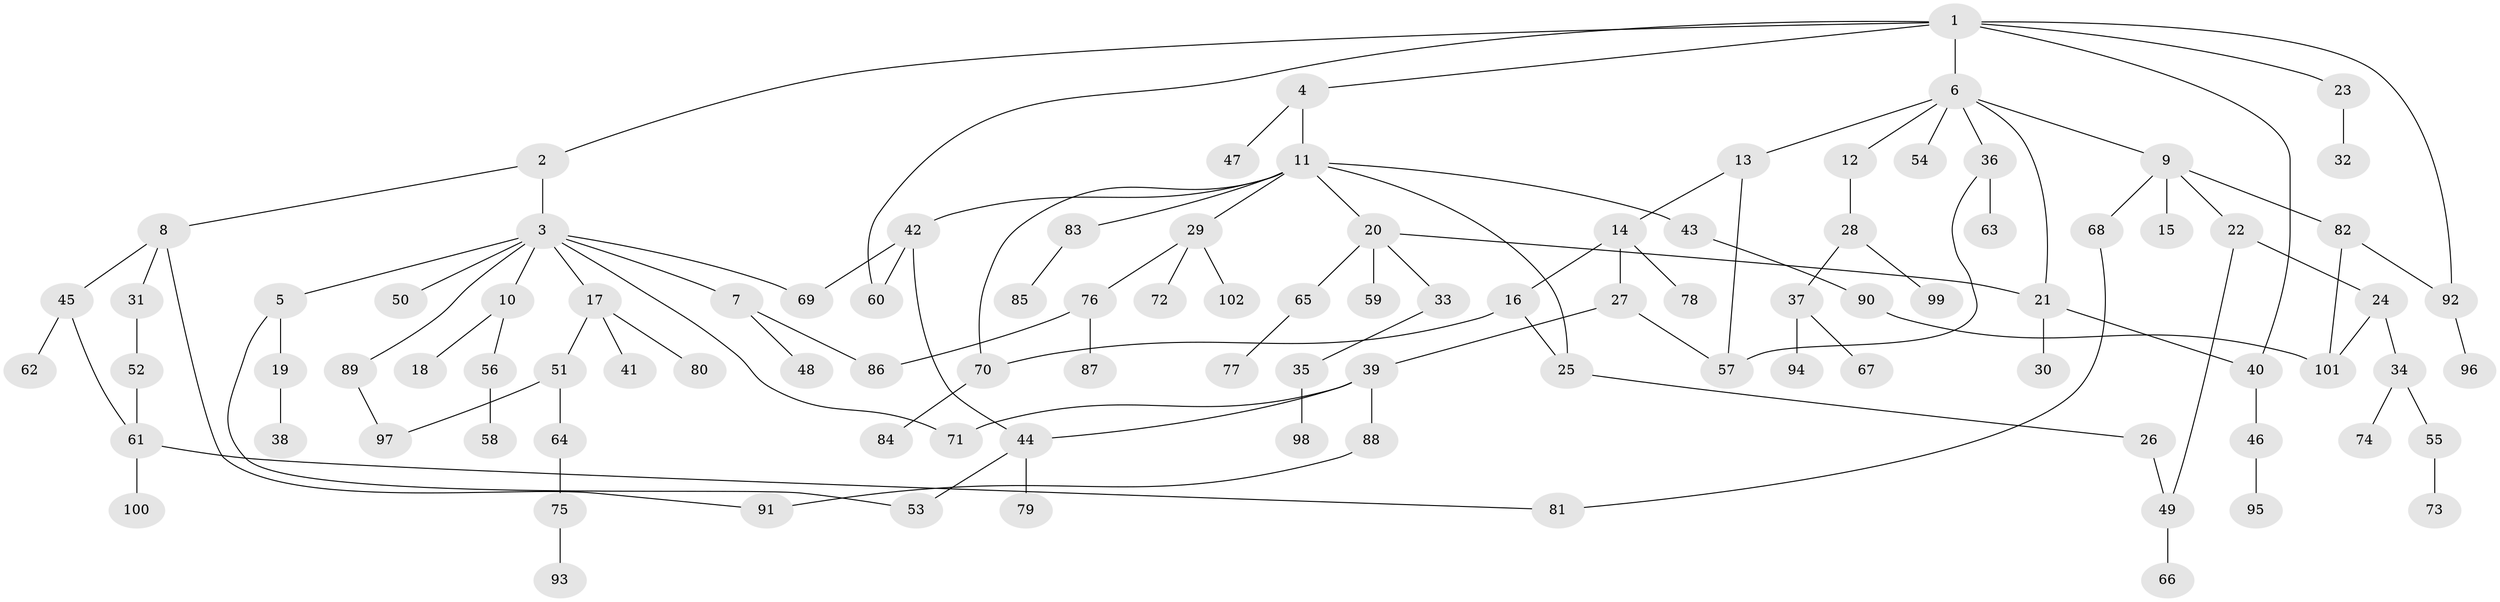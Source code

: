 // coarse degree distribution, {7: 0.0136986301369863, 3: 0.2054794520547945, 8: 0.0273972602739726, 2: 0.4520547945205479, 6: 0.0136986301369863, 4: 0.0958904109589041, 1: 0.1917808219178082}
// Generated by graph-tools (version 1.1) at 2025/48/03/04/25 22:48:47]
// undirected, 102 vertices, 121 edges
graph export_dot {
  node [color=gray90,style=filled];
  1;
  2;
  3;
  4;
  5;
  6;
  7;
  8;
  9;
  10;
  11;
  12;
  13;
  14;
  15;
  16;
  17;
  18;
  19;
  20;
  21;
  22;
  23;
  24;
  25;
  26;
  27;
  28;
  29;
  30;
  31;
  32;
  33;
  34;
  35;
  36;
  37;
  38;
  39;
  40;
  41;
  42;
  43;
  44;
  45;
  46;
  47;
  48;
  49;
  50;
  51;
  52;
  53;
  54;
  55;
  56;
  57;
  58;
  59;
  60;
  61;
  62;
  63;
  64;
  65;
  66;
  67;
  68;
  69;
  70;
  71;
  72;
  73;
  74;
  75;
  76;
  77;
  78;
  79;
  80;
  81;
  82;
  83;
  84;
  85;
  86;
  87;
  88;
  89;
  90;
  91;
  92;
  93;
  94;
  95;
  96;
  97;
  98;
  99;
  100;
  101;
  102;
  1 -- 2;
  1 -- 4;
  1 -- 6;
  1 -- 23;
  1 -- 92;
  1 -- 60;
  1 -- 40;
  2 -- 3;
  2 -- 8;
  3 -- 5;
  3 -- 7;
  3 -- 10;
  3 -- 17;
  3 -- 50;
  3 -- 89;
  3 -- 71;
  3 -- 69;
  4 -- 11;
  4 -- 47;
  5 -- 19;
  5 -- 53;
  6 -- 9;
  6 -- 12;
  6 -- 13;
  6 -- 21;
  6 -- 36;
  6 -- 54;
  7 -- 48;
  7 -- 86;
  8 -- 31;
  8 -- 45;
  8 -- 91;
  9 -- 15;
  9 -- 22;
  9 -- 68;
  9 -- 82;
  10 -- 18;
  10 -- 56;
  11 -- 20;
  11 -- 29;
  11 -- 42;
  11 -- 43;
  11 -- 70;
  11 -- 83;
  11 -- 25;
  12 -- 28;
  13 -- 14;
  13 -- 57;
  14 -- 16;
  14 -- 27;
  14 -- 78;
  16 -- 25;
  16 -- 70;
  17 -- 41;
  17 -- 51;
  17 -- 80;
  19 -- 38;
  20 -- 33;
  20 -- 59;
  20 -- 65;
  20 -- 21;
  21 -- 30;
  21 -- 40;
  22 -- 24;
  22 -- 49;
  23 -- 32;
  24 -- 34;
  24 -- 101;
  25 -- 26;
  26 -- 49;
  27 -- 39;
  27 -- 57;
  28 -- 37;
  28 -- 99;
  29 -- 72;
  29 -- 76;
  29 -- 102;
  31 -- 52;
  33 -- 35;
  34 -- 55;
  34 -- 74;
  35 -- 98;
  36 -- 57;
  36 -- 63;
  37 -- 67;
  37 -- 94;
  39 -- 71;
  39 -- 88;
  39 -- 44;
  40 -- 46;
  42 -- 44;
  42 -- 60;
  42 -- 69;
  43 -- 90;
  44 -- 53;
  44 -- 79;
  45 -- 61;
  45 -- 62;
  46 -- 95;
  49 -- 66;
  51 -- 64;
  51 -- 97;
  52 -- 61;
  55 -- 73;
  56 -- 58;
  61 -- 100;
  61 -- 81;
  64 -- 75;
  65 -- 77;
  68 -- 81;
  70 -- 84;
  75 -- 93;
  76 -- 86;
  76 -- 87;
  82 -- 92;
  82 -- 101;
  83 -- 85;
  88 -- 91;
  89 -- 97;
  90 -- 101;
  92 -- 96;
}
